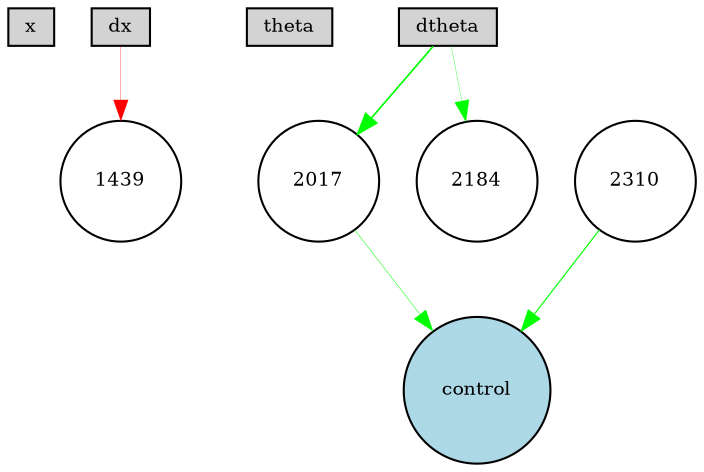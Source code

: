 digraph {
	node [fontsize=9 height=0.2 shape=circle width=0.2]
	x [fillcolor=lightgray shape=box style=filled]
	dx [fillcolor=lightgray shape=box style=filled]
	theta [fillcolor=lightgray shape=box style=filled]
	dtheta [fillcolor=lightgray shape=box style=filled]
	control [fillcolor=lightblue style=filled]
	2017 [fillcolor=white style=filled]
	2310 [fillcolor=white style=filled]
	dx -> 1439 [color=red penwidth=0.1568837049507772 style=solid]
	dtheta -> 2017 [color=green penwidth=0.8047323853698989 style=solid]
	2017 -> control [color=green penwidth=0.24266026298012347 style=solid]
	dtheta -> 2184 [color=green penwidth=0.16547266893453494 style=solid]
	2310 -> control [color=green penwidth=0.5600302436273658 style=solid]
}
